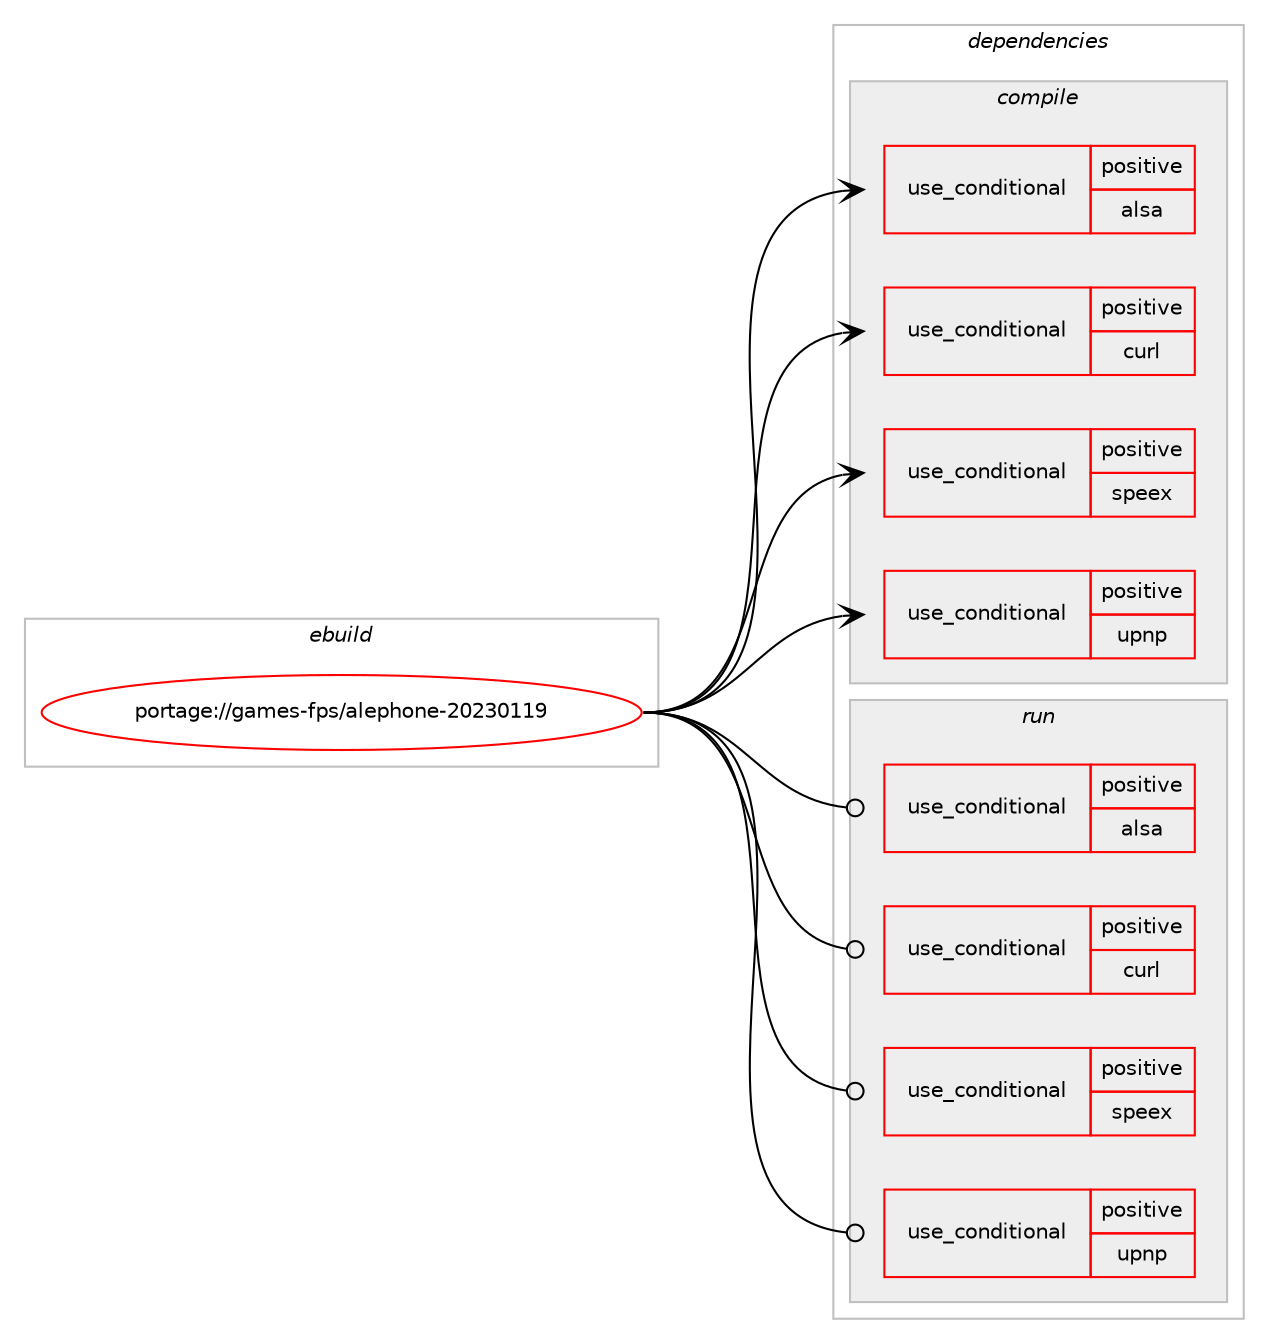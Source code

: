 digraph prolog {

# *************
# Graph options
# *************

newrank=true;
concentrate=true;
compound=true;
graph [rankdir=LR,fontname=Helvetica,fontsize=10,ranksep=1.5];#, ranksep=2.5, nodesep=0.2];
edge  [arrowhead=vee];
node  [fontname=Helvetica,fontsize=10];

# **********
# The ebuild
# **********

subgraph cluster_leftcol {
color=gray;
rank=same;
label=<<i>ebuild</i>>;
id [label="portage://games-fps/alephone-20230119", color=red, width=4, href="../games-fps/alephone-20230119.svg"];
}

# ****************
# The dependencies
# ****************

subgraph cluster_midcol {
color=gray;
label=<<i>dependencies</i>>;
subgraph cluster_compile {
fillcolor="#eeeeee";
style=filled;
label=<<i>compile</i>>;
subgraph cond62407 {
dependency115468 [label=<<TABLE BORDER="0" CELLBORDER="1" CELLSPACING="0" CELLPADDING="4"><TR><TD ROWSPAN="3" CELLPADDING="10">use_conditional</TD></TR><TR><TD>positive</TD></TR><TR><TD>alsa</TD></TR></TABLE>>, shape=none, color=red];
# *** BEGIN UNKNOWN DEPENDENCY TYPE (TODO) ***
# dependency115468 -> package_dependency(portage://games-fps/alephone-20230119,install,no,media-libs,alsa-lib,none,[,,],[],[])
# *** END UNKNOWN DEPENDENCY TYPE (TODO) ***

}
id:e -> dependency115468:w [weight=20,style="solid",arrowhead="vee"];
subgraph cond62408 {
dependency115469 [label=<<TABLE BORDER="0" CELLBORDER="1" CELLSPACING="0" CELLPADDING="4"><TR><TD ROWSPAN="3" CELLPADDING="10">use_conditional</TD></TR><TR><TD>positive</TD></TR><TR><TD>curl</TD></TR></TABLE>>, shape=none, color=red];
# *** BEGIN UNKNOWN DEPENDENCY TYPE (TODO) ***
# dependency115469 -> package_dependency(portage://games-fps/alephone-20230119,install,no,net-misc,curl,none,[,,],[],[])
# *** END UNKNOWN DEPENDENCY TYPE (TODO) ***

}
id:e -> dependency115469:w [weight=20,style="solid",arrowhead="vee"];
subgraph cond62409 {
dependency115470 [label=<<TABLE BORDER="0" CELLBORDER="1" CELLSPACING="0" CELLPADDING="4"><TR><TD ROWSPAN="3" CELLPADDING="10">use_conditional</TD></TR><TR><TD>positive</TD></TR><TR><TD>speex</TD></TR></TABLE>>, shape=none, color=red];
# *** BEGIN UNKNOWN DEPENDENCY TYPE (TODO) ***
# dependency115470 -> package_dependency(portage://games-fps/alephone-20230119,install,no,media-libs,speex,none,[,,],[],[])
# *** END UNKNOWN DEPENDENCY TYPE (TODO) ***

# *** BEGIN UNKNOWN DEPENDENCY TYPE (TODO) ***
# dependency115470 -> package_dependency(portage://games-fps/alephone-20230119,install,no,media-libs,speexdsp,none,[,,],[],[])
# *** END UNKNOWN DEPENDENCY TYPE (TODO) ***

}
id:e -> dependency115470:w [weight=20,style="solid",arrowhead="vee"];
subgraph cond62410 {
dependency115471 [label=<<TABLE BORDER="0" CELLBORDER="1" CELLSPACING="0" CELLPADDING="4"><TR><TD ROWSPAN="3" CELLPADDING="10">use_conditional</TD></TR><TR><TD>positive</TD></TR><TR><TD>upnp</TD></TR></TABLE>>, shape=none, color=red];
# *** BEGIN UNKNOWN DEPENDENCY TYPE (TODO) ***
# dependency115471 -> package_dependency(portage://games-fps/alephone-20230119,install,no,net-libs,miniupnpc,none,[,,],[],[])
# *** END UNKNOWN DEPENDENCY TYPE (TODO) ***

}
id:e -> dependency115471:w [weight=20,style="solid",arrowhead="vee"];
# *** BEGIN UNKNOWN DEPENDENCY TYPE (TODO) ***
# id -> package_dependency(portage://games-fps/alephone-20230119,install,no,dev-libs,boost,none,[,,],any_same_slot,[])
# *** END UNKNOWN DEPENDENCY TYPE (TODO) ***

# *** BEGIN UNKNOWN DEPENDENCY TYPE (TODO) ***
# id -> package_dependency(portage://games-fps/alephone-20230119,install,no,dev-libs,zziplib,none,[,,],any_same_slot,[])
# *** END UNKNOWN DEPENDENCY TYPE (TODO) ***

# *** BEGIN UNKNOWN DEPENDENCY TYPE (TODO) ***
# id -> package_dependency(portage://games-fps/alephone-20230119,install,no,media-libs,libpng,none,[,,],[],[])
# *** END UNKNOWN DEPENDENCY TYPE (TODO) ***

# *** BEGIN UNKNOWN DEPENDENCY TYPE (TODO) ***
# id -> package_dependency(portage://games-fps/alephone-20230119,install,no,media-libs,libsdl2,none,[,,],[],[])
# *** END UNKNOWN DEPENDENCY TYPE (TODO) ***

# *** BEGIN UNKNOWN DEPENDENCY TYPE (TODO) ***
# id -> package_dependency(portage://games-fps/alephone-20230119,install,no,media-libs,sdl2-image,none,[,,],[],[use(enable(png),none)])
# *** END UNKNOWN DEPENDENCY TYPE (TODO) ***

# *** BEGIN UNKNOWN DEPENDENCY TYPE (TODO) ***
# id -> package_dependency(portage://games-fps/alephone-20230119,install,no,media-libs,sdl2-net,none,[,,],[],[])
# *** END UNKNOWN DEPENDENCY TYPE (TODO) ***

# *** BEGIN UNKNOWN DEPENDENCY TYPE (TODO) ***
# id -> package_dependency(portage://games-fps/alephone-20230119,install,no,media-libs,sdl2-ttf,none,[,,],[],[])
# *** END UNKNOWN DEPENDENCY TYPE (TODO) ***

# *** BEGIN UNKNOWN DEPENDENCY TYPE (TODO) ***
# id -> package_dependency(portage://games-fps/alephone-20230119,install,no,media-video,ffmpeg,none,[,,],any_same_slot,[use(enable(mp3),none),use(enable(vorbis),none)])
# *** END UNKNOWN DEPENDENCY TYPE (TODO) ***

# *** BEGIN UNKNOWN DEPENDENCY TYPE (TODO) ***
# id -> package_dependency(portage://games-fps/alephone-20230119,install,no,sys-libs,zlib,none,[,,],[],[])
# *** END UNKNOWN DEPENDENCY TYPE (TODO) ***

# *** BEGIN UNKNOWN DEPENDENCY TYPE (TODO) ***
# id -> package_dependency(portage://games-fps/alephone-20230119,install,no,virtual,glu,none,[,,],[],[])
# *** END UNKNOWN DEPENDENCY TYPE (TODO) ***

# *** BEGIN UNKNOWN DEPENDENCY TYPE (TODO) ***
# id -> package_dependency(portage://games-fps/alephone-20230119,install,no,virtual,opengl,none,[,,],[],[])
# *** END UNKNOWN DEPENDENCY TYPE (TODO) ***

}
subgraph cluster_compileandrun {
fillcolor="#eeeeee";
style=filled;
label=<<i>compile and run</i>>;
}
subgraph cluster_run {
fillcolor="#eeeeee";
style=filled;
label=<<i>run</i>>;
subgraph cond62411 {
dependency115472 [label=<<TABLE BORDER="0" CELLBORDER="1" CELLSPACING="0" CELLPADDING="4"><TR><TD ROWSPAN="3" CELLPADDING="10">use_conditional</TD></TR><TR><TD>positive</TD></TR><TR><TD>alsa</TD></TR></TABLE>>, shape=none, color=red];
# *** BEGIN UNKNOWN DEPENDENCY TYPE (TODO) ***
# dependency115472 -> package_dependency(portage://games-fps/alephone-20230119,run,no,media-libs,alsa-lib,none,[,,],[],[])
# *** END UNKNOWN DEPENDENCY TYPE (TODO) ***

}
id:e -> dependency115472:w [weight=20,style="solid",arrowhead="odot"];
subgraph cond62412 {
dependency115473 [label=<<TABLE BORDER="0" CELLBORDER="1" CELLSPACING="0" CELLPADDING="4"><TR><TD ROWSPAN="3" CELLPADDING="10">use_conditional</TD></TR><TR><TD>positive</TD></TR><TR><TD>curl</TD></TR></TABLE>>, shape=none, color=red];
# *** BEGIN UNKNOWN DEPENDENCY TYPE (TODO) ***
# dependency115473 -> package_dependency(portage://games-fps/alephone-20230119,run,no,net-misc,curl,none,[,,],[],[])
# *** END UNKNOWN DEPENDENCY TYPE (TODO) ***

}
id:e -> dependency115473:w [weight=20,style="solid",arrowhead="odot"];
subgraph cond62413 {
dependency115474 [label=<<TABLE BORDER="0" CELLBORDER="1" CELLSPACING="0" CELLPADDING="4"><TR><TD ROWSPAN="3" CELLPADDING="10">use_conditional</TD></TR><TR><TD>positive</TD></TR><TR><TD>speex</TD></TR></TABLE>>, shape=none, color=red];
# *** BEGIN UNKNOWN DEPENDENCY TYPE (TODO) ***
# dependency115474 -> package_dependency(portage://games-fps/alephone-20230119,run,no,media-libs,speex,none,[,,],[],[])
# *** END UNKNOWN DEPENDENCY TYPE (TODO) ***

# *** BEGIN UNKNOWN DEPENDENCY TYPE (TODO) ***
# dependency115474 -> package_dependency(portage://games-fps/alephone-20230119,run,no,media-libs,speexdsp,none,[,,],[],[])
# *** END UNKNOWN DEPENDENCY TYPE (TODO) ***

}
id:e -> dependency115474:w [weight=20,style="solid",arrowhead="odot"];
subgraph cond62414 {
dependency115475 [label=<<TABLE BORDER="0" CELLBORDER="1" CELLSPACING="0" CELLPADDING="4"><TR><TD ROWSPAN="3" CELLPADDING="10">use_conditional</TD></TR><TR><TD>positive</TD></TR><TR><TD>upnp</TD></TR></TABLE>>, shape=none, color=red];
# *** BEGIN UNKNOWN DEPENDENCY TYPE (TODO) ***
# dependency115475 -> package_dependency(portage://games-fps/alephone-20230119,run,no,net-libs,miniupnpc,none,[,,],[],[])
# *** END UNKNOWN DEPENDENCY TYPE (TODO) ***

}
id:e -> dependency115475:w [weight=20,style="solid",arrowhead="odot"];
# *** BEGIN UNKNOWN DEPENDENCY TYPE (TODO) ***
# id -> package_dependency(portage://games-fps/alephone-20230119,run,no,dev-libs,boost,none,[,,],any_same_slot,[])
# *** END UNKNOWN DEPENDENCY TYPE (TODO) ***

# *** BEGIN UNKNOWN DEPENDENCY TYPE (TODO) ***
# id -> package_dependency(portage://games-fps/alephone-20230119,run,no,dev-libs,zziplib,none,[,,],any_same_slot,[])
# *** END UNKNOWN DEPENDENCY TYPE (TODO) ***

# *** BEGIN UNKNOWN DEPENDENCY TYPE (TODO) ***
# id -> package_dependency(portage://games-fps/alephone-20230119,run,no,media-libs,libpng,none,[,,],[],[])
# *** END UNKNOWN DEPENDENCY TYPE (TODO) ***

# *** BEGIN UNKNOWN DEPENDENCY TYPE (TODO) ***
# id -> package_dependency(portage://games-fps/alephone-20230119,run,no,media-libs,libsdl2,none,[,,],[],[])
# *** END UNKNOWN DEPENDENCY TYPE (TODO) ***

# *** BEGIN UNKNOWN DEPENDENCY TYPE (TODO) ***
# id -> package_dependency(portage://games-fps/alephone-20230119,run,no,media-libs,sdl2-image,none,[,,],[],[use(enable(png),none)])
# *** END UNKNOWN DEPENDENCY TYPE (TODO) ***

# *** BEGIN UNKNOWN DEPENDENCY TYPE (TODO) ***
# id -> package_dependency(portage://games-fps/alephone-20230119,run,no,media-libs,sdl2-net,none,[,,],[],[])
# *** END UNKNOWN DEPENDENCY TYPE (TODO) ***

# *** BEGIN UNKNOWN DEPENDENCY TYPE (TODO) ***
# id -> package_dependency(portage://games-fps/alephone-20230119,run,no,media-libs,sdl2-ttf,none,[,,],[],[])
# *** END UNKNOWN DEPENDENCY TYPE (TODO) ***

# *** BEGIN UNKNOWN DEPENDENCY TYPE (TODO) ***
# id -> package_dependency(portage://games-fps/alephone-20230119,run,no,media-video,ffmpeg,none,[,,],any_same_slot,[use(enable(mp3),none),use(enable(vorbis),none)])
# *** END UNKNOWN DEPENDENCY TYPE (TODO) ***

# *** BEGIN UNKNOWN DEPENDENCY TYPE (TODO) ***
# id -> package_dependency(portage://games-fps/alephone-20230119,run,no,sys-libs,zlib,none,[,,],[],[])
# *** END UNKNOWN DEPENDENCY TYPE (TODO) ***

# *** BEGIN UNKNOWN DEPENDENCY TYPE (TODO) ***
# id -> package_dependency(portage://games-fps/alephone-20230119,run,no,virtual,glu,none,[,,],[],[])
# *** END UNKNOWN DEPENDENCY TYPE (TODO) ***

# *** BEGIN UNKNOWN DEPENDENCY TYPE (TODO) ***
# id -> package_dependency(portage://games-fps/alephone-20230119,run,no,virtual,opengl,none,[,,],[],[])
# *** END UNKNOWN DEPENDENCY TYPE (TODO) ***

}
}

# **************
# The candidates
# **************

subgraph cluster_choices {
rank=same;
color=gray;
label=<<i>candidates</i>>;

}

}
